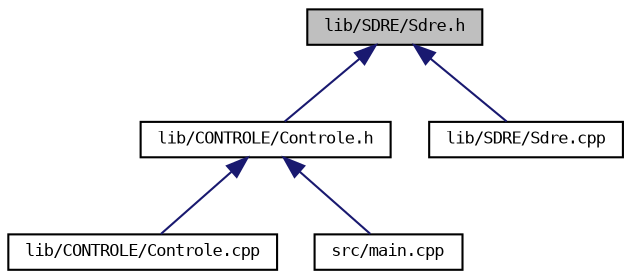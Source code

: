digraph "lib/SDRE/Sdre.h"
{
 // LATEX_PDF_SIZE
  bgcolor="transparent";
  edge [fontname="DejaVuSansMono",fontsize="8",labelfontname="DejaVuSansMono",labelfontsize="8"];
  node [fontname="DejaVuSansMono",fontsize="8",shape=record];
  Node1 [label="lib/SDRE/Sdre.h",height=0.2,width=0.4,color="black", fillcolor="grey75", style="filled", fontcolor="black",tooltip=" "];
  Node1 -> Node2 [dir="back",color="midnightblue",fontsize="8",style="solid",fontname="DejaVuSansMono"];
  Node2 [label="lib/CONTROLE/Controle.h",height=0.2,width=0.4,color="black",URL="$Controle_8h.html",tooltip=" "];
  Node2 -> Node3 [dir="back",color="midnightblue",fontsize="8",style="solid",fontname="DejaVuSansMono"];
  Node3 [label="lib/CONTROLE/Controle.cpp",height=0.2,width=0.4,color="black",URL="$Controle_8cpp.html",tooltip=" "];
  Node2 -> Node4 [dir="back",color="midnightblue",fontsize="8",style="solid",fontname="DejaVuSansMono"];
  Node4 [label="src/main.cpp",height=0.2,width=0.4,color="black",URL="$main_8cpp.html",tooltip=" "];
  Node1 -> Node5 [dir="back",color="midnightblue",fontsize="8",style="solid",fontname="DejaVuSansMono"];
  Node5 [label="lib/SDRE/Sdre.cpp",height=0.2,width=0.4,color="black",URL="$Sdre_8cpp.html",tooltip=" "];
}
